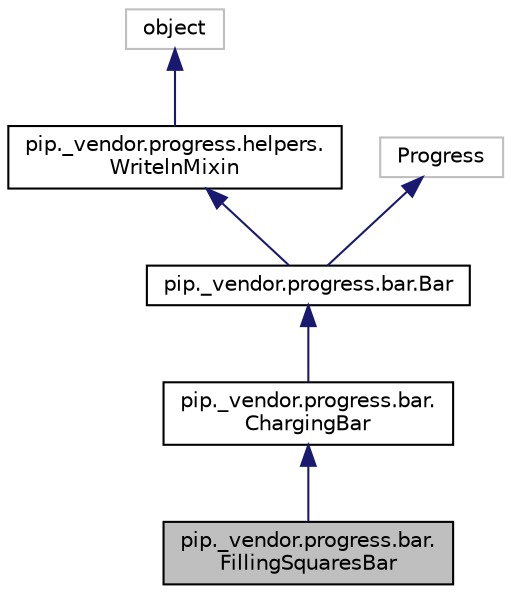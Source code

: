digraph "pip._vendor.progress.bar.FillingSquaresBar"
{
  edge [fontname="Helvetica",fontsize="10",labelfontname="Helvetica",labelfontsize="10"];
  node [fontname="Helvetica",fontsize="10",shape=record];
  Node6 [label="pip._vendor.progress.bar.\lFillingSquaresBar",height=0.2,width=0.4,color="black", fillcolor="grey75", style="filled", fontcolor="black"];
  Node7 -> Node6 [dir="back",color="midnightblue",fontsize="10",style="solid",fontname="Helvetica"];
  Node7 [label="pip._vendor.progress.bar.\lChargingBar",height=0.2,width=0.4,color="black", fillcolor="white", style="filled",URL="$classpip_1_1__vendor_1_1progress_1_1bar_1_1_charging_bar.html"];
  Node8 -> Node7 [dir="back",color="midnightblue",fontsize="10",style="solid",fontname="Helvetica"];
  Node8 [label="pip._vendor.progress.bar.Bar",height=0.2,width=0.4,color="black", fillcolor="white", style="filled",URL="$classpip_1_1__vendor_1_1progress_1_1bar_1_1_bar.html"];
  Node9 -> Node8 [dir="back",color="midnightblue",fontsize="10",style="solid",fontname="Helvetica"];
  Node9 [label="pip._vendor.progress.helpers.\lWritelnMixin",height=0.2,width=0.4,color="black", fillcolor="white", style="filled",URL="$classpip_1_1__vendor_1_1progress_1_1helpers_1_1_writeln_mixin.html"];
  Node10 -> Node9 [dir="back",color="midnightblue",fontsize="10",style="solid",fontname="Helvetica"];
  Node10 [label="object",height=0.2,width=0.4,color="grey75", fillcolor="white", style="filled"];
  Node11 -> Node8 [dir="back",color="midnightblue",fontsize="10",style="solid",fontname="Helvetica"];
  Node11 [label="Progress",height=0.2,width=0.4,color="grey75", fillcolor="white", style="filled"];
}
